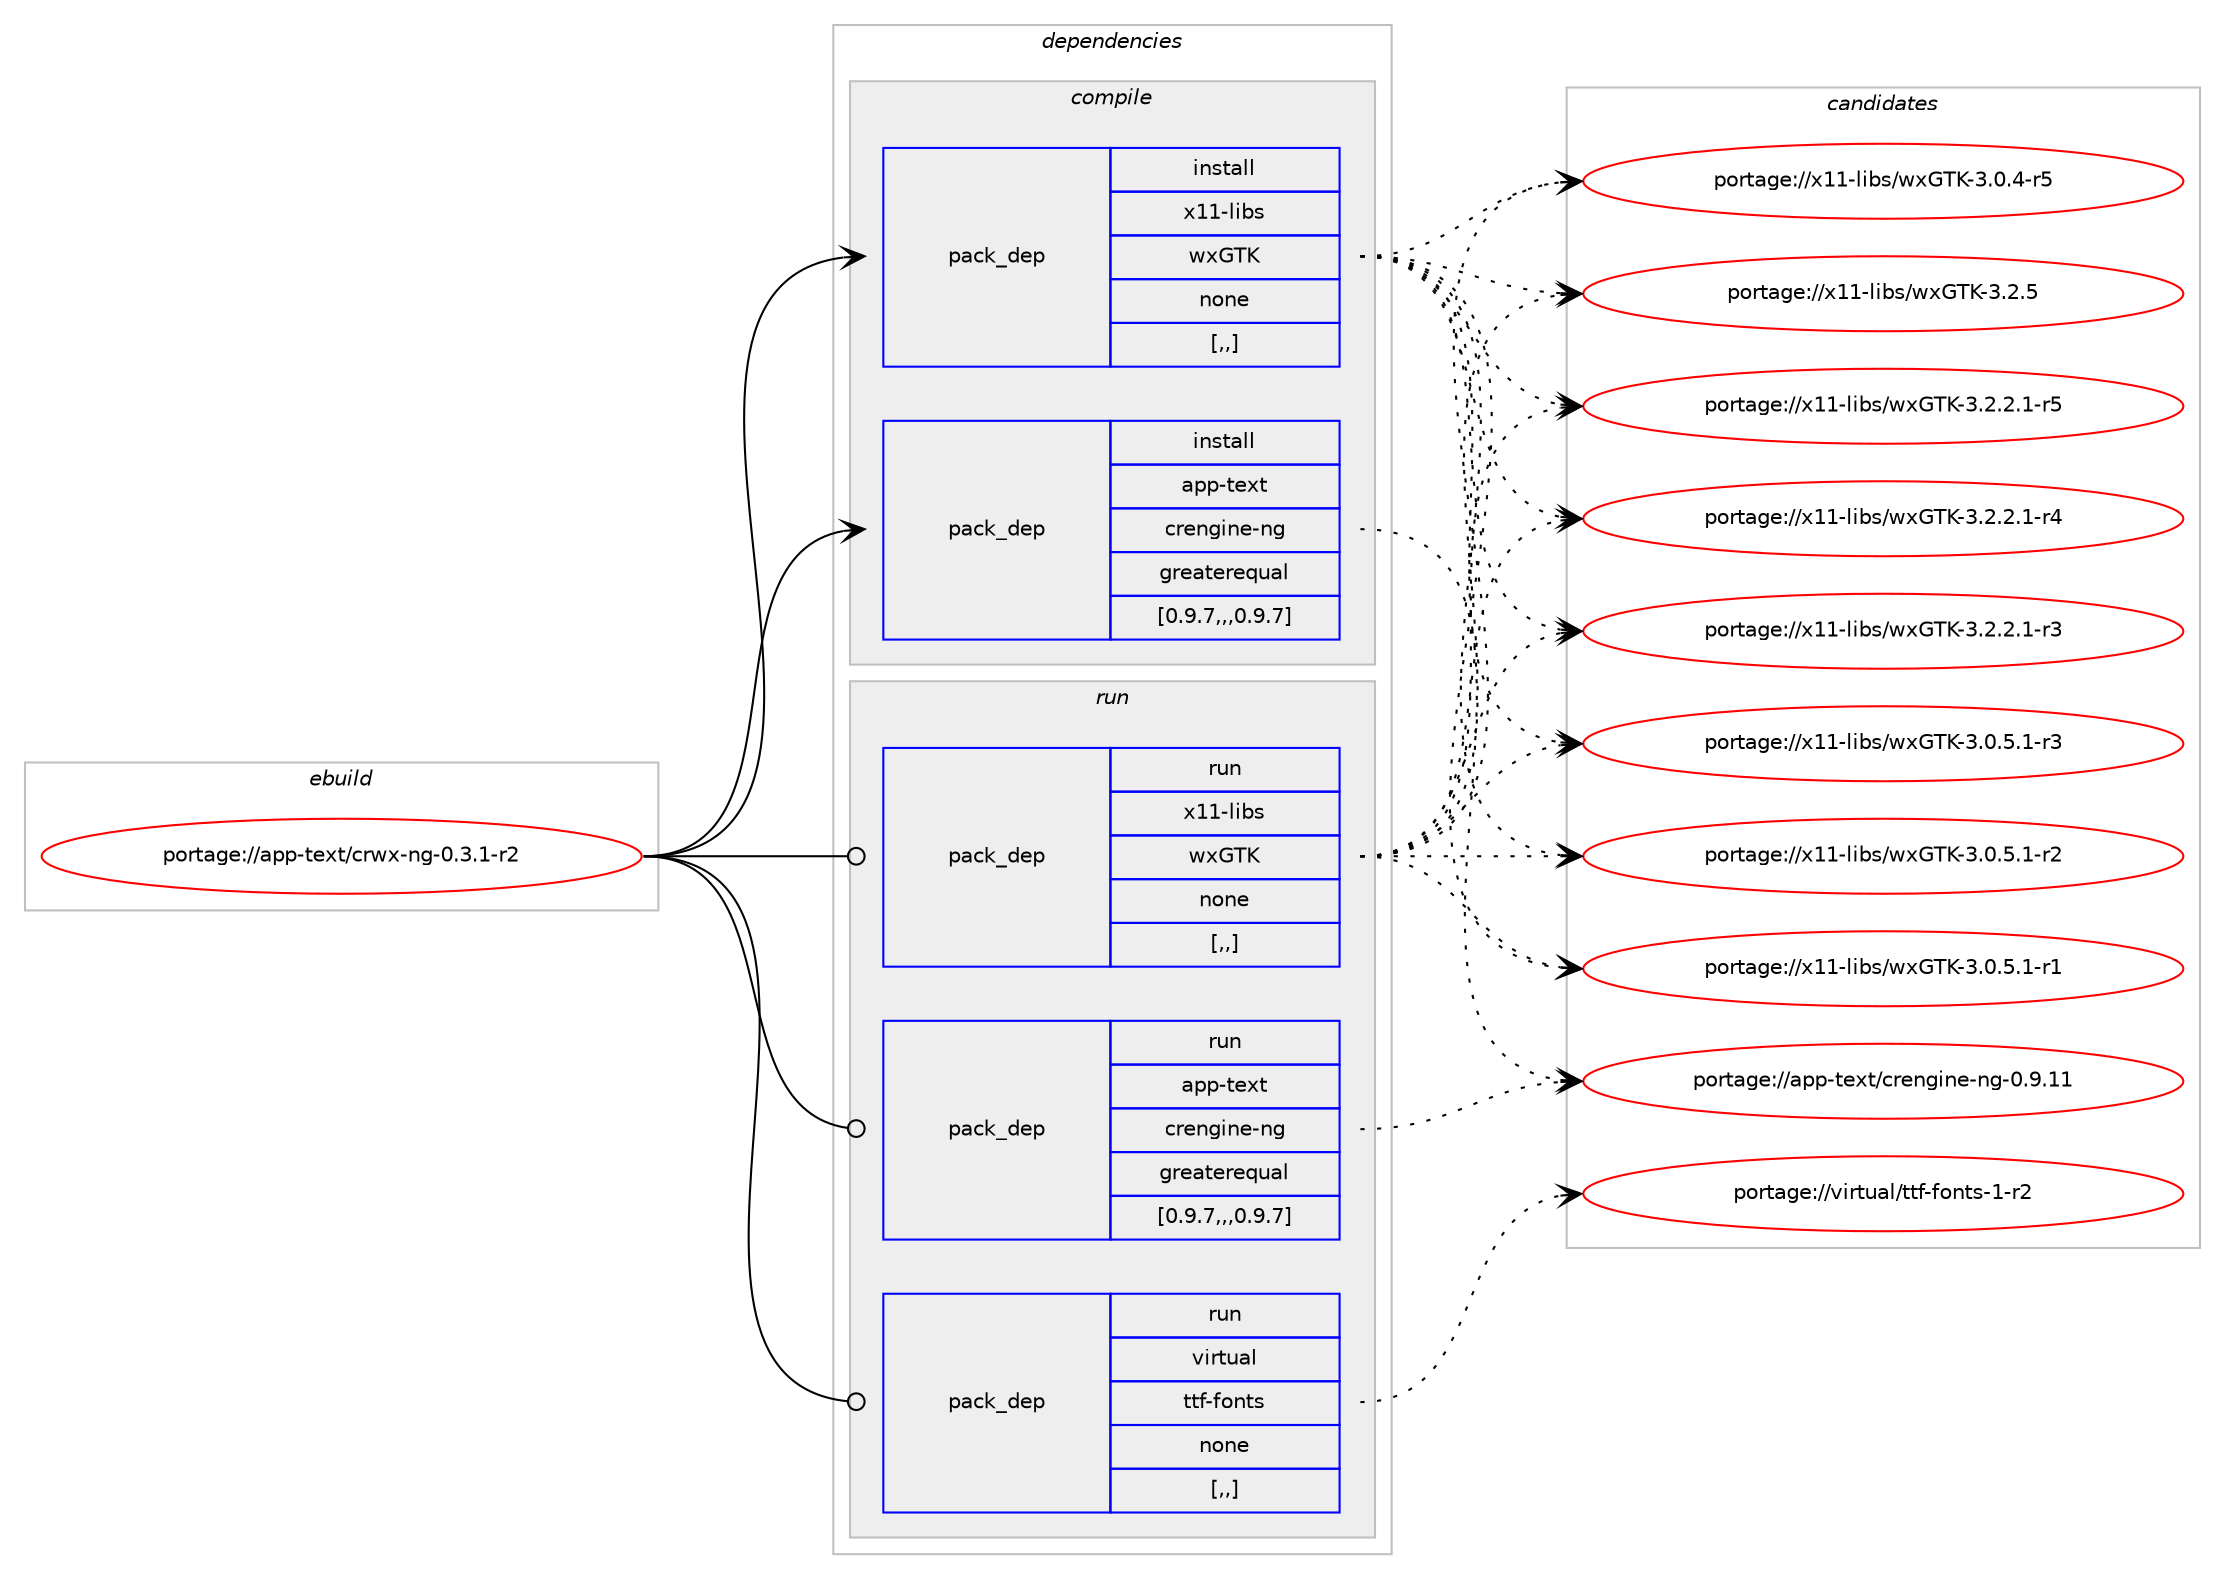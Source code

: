 digraph prolog {

# *************
# Graph options
# *************

newrank=true;
concentrate=true;
compound=true;
graph [rankdir=LR,fontname=Helvetica,fontsize=10,ranksep=1.5];#, ranksep=2.5, nodesep=0.2];
edge  [arrowhead=vee];
node  [fontname=Helvetica,fontsize=10];

# **********
# The ebuild
# **********

subgraph cluster_leftcol {
color=gray;
label=<<i>ebuild</i>>;
id [label="portage://app-text/crwx-ng-0.3.1-r2", color=red, width=4, href="../app-text/crwx-ng-0.3.1-r2.svg"];
}

# ****************
# The dependencies
# ****************

subgraph cluster_midcol {
color=gray;
label=<<i>dependencies</i>>;
subgraph cluster_compile {
fillcolor="#eeeeee";
style=filled;
label=<<i>compile</i>>;
subgraph pack398981 {
dependency547756 [label=<<TABLE BORDER="0" CELLBORDER="1" CELLSPACING="0" CELLPADDING="4" WIDTH="220"><TR><TD ROWSPAN="6" CELLPADDING="30">pack_dep</TD></TR><TR><TD WIDTH="110">install</TD></TR><TR><TD>app-text</TD></TR><TR><TD>crengine-ng</TD></TR><TR><TD>greaterequal</TD></TR><TR><TD>[0.9.7,,,0.9.7]</TD></TR></TABLE>>, shape=none, color=blue];
}
id:e -> dependency547756:w [weight=20,style="solid",arrowhead="vee"];
subgraph pack398982 {
dependency547757 [label=<<TABLE BORDER="0" CELLBORDER="1" CELLSPACING="0" CELLPADDING="4" WIDTH="220"><TR><TD ROWSPAN="6" CELLPADDING="30">pack_dep</TD></TR><TR><TD WIDTH="110">install</TD></TR><TR><TD>x11-libs</TD></TR><TR><TD>wxGTK</TD></TR><TR><TD>none</TD></TR><TR><TD>[,,]</TD></TR></TABLE>>, shape=none, color=blue];
}
id:e -> dependency547757:w [weight=20,style="solid",arrowhead="vee"];
}
subgraph cluster_compileandrun {
fillcolor="#eeeeee";
style=filled;
label=<<i>compile and run</i>>;
}
subgraph cluster_run {
fillcolor="#eeeeee";
style=filled;
label=<<i>run</i>>;
subgraph pack398983 {
dependency547758 [label=<<TABLE BORDER="0" CELLBORDER="1" CELLSPACING="0" CELLPADDING="4" WIDTH="220"><TR><TD ROWSPAN="6" CELLPADDING="30">pack_dep</TD></TR><TR><TD WIDTH="110">run</TD></TR><TR><TD>app-text</TD></TR><TR><TD>crengine-ng</TD></TR><TR><TD>greaterequal</TD></TR><TR><TD>[0.9.7,,,0.9.7]</TD></TR></TABLE>>, shape=none, color=blue];
}
id:e -> dependency547758:w [weight=20,style="solid",arrowhead="odot"];
subgraph pack398984 {
dependency547759 [label=<<TABLE BORDER="0" CELLBORDER="1" CELLSPACING="0" CELLPADDING="4" WIDTH="220"><TR><TD ROWSPAN="6" CELLPADDING="30">pack_dep</TD></TR><TR><TD WIDTH="110">run</TD></TR><TR><TD>virtual</TD></TR><TR><TD>ttf-fonts</TD></TR><TR><TD>none</TD></TR><TR><TD>[,,]</TD></TR></TABLE>>, shape=none, color=blue];
}
id:e -> dependency547759:w [weight=20,style="solid",arrowhead="odot"];
subgraph pack398985 {
dependency547760 [label=<<TABLE BORDER="0" CELLBORDER="1" CELLSPACING="0" CELLPADDING="4" WIDTH="220"><TR><TD ROWSPAN="6" CELLPADDING="30">pack_dep</TD></TR><TR><TD WIDTH="110">run</TD></TR><TR><TD>x11-libs</TD></TR><TR><TD>wxGTK</TD></TR><TR><TD>none</TD></TR><TR><TD>[,,]</TD></TR></TABLE>>, shape=none, color=blue];
}
id:e -> dependency547760:w [weight=20,style="solid",arrowhead="odot"];
}
}

# **************
# The candidates
# **************

subgraph cluster_choices {
rank=same;
color=gray;
label=<<i>candidates</i>>;

subgraph choice398981 {
color=black;
nodesep=1;
choice971121124511610112011647991141011101031051101014511010345484657464949 [label="portage://app-text/crengine-ng-0.9.11", color=red, width=4,href="../app-text/crengine-ng-0.9.11.svg"];
dependency547756:e -> choice971121124511610112011647991141011101031051101014511010345484657464949:w [style=dotted,weight="100"];
}
subgraph choice398982 {
color=black;
nodesep=1;
choice1204949451081059811547119120718475455146504653 [label="portage://x11-libs/wxGTK-3.2.5", color=red, width=4,href="../x11-libs/wxGTK-3.2.5.svg"];
choice120494945108105981154711912071847545514650465046494511453 [label="portage://x11-libs/wxGTK-3.2.2.1-r5", color=red, width=4,href="../x11-libs/wxGTK-3.2.2.1-r5.svg"];
choice120494945108105981154711912071847545514650465046494511452 [label="portage://x11-libs/wxGTK-3.2.2.1-r4", color=red, width=4,href="../x11-libs/wxGTK-3.2.2.1-r4.svg"];
choice120494945108105981154711912071847545514650465046494511451 [label="portage://x11-libs/wxGTK-3.2.2.1-r3", color=red, width=4,href="../x11-libs/wxGTK-3.2.2.1-r3.svg"];
choice120494945108105981154711912071847545514648465346494511451 [label="portage://x11-libs/wxGTK-3.0.5.1-r3", color=red, width=4,href="../x11-libs/wxGTK-3.0.5.1-r3.svg"];
choice120494945108105981154711912071847545514648465346494511450 [label="portage://x11-libs/wxGTK-3.0.5.1-r2", color=red, width=4,href="../x11-libs/wxGTK-3.0.5.1-r2.svg"];
choice120494945108105981154711912071847545514648465346494511449 [label="portage://x11-libs/wxGTK-3.0.5.1-r1", color=red, width=4,href="../x11-libs/wxGTK-3.0.5.1-r1.svg"];
choice12049494510810598115471191207184754551464846524511453 [label="portage://x11-libs/wxGTK-3.0.4-r5", color=red, width=4,href="../x11-libs/wxGTK-3.0.4-r5.svg"];
dependency547757:e -> choice1204949451081059811547119120718475455146504653:w [style=dotted,weight="100"];
dependency547757:e -> choice120494945108105981154711912071847545514650465046494511453:w [style=dotted,weight="100"];
dependency547757:e -> choice120494945108105981154711912071847545514650465046494511452:w [style=dotted,weight="100"];
dependency547757:e -> choice120494945108105981154711912071847545514650465046494511451:w [style=dotted,weight="100"];
dependency547757:e -> choice120494945108105981154711912071847545514648465346494511451:w [style=dotted,weight="100"];
dependency547757:e -> choice120494945108105981154711912071847545514648465346494511450:w [style=dotted,weight="100"];
dependency547757:e -> choice120494945108105981154711912071847545514648465346494511449:w [style=dotted,weight="100"];
dependency547757:e -> choice12049494510810598115471191207184754551464846524511453:w [style=dotted,weight="100"];
}
subgraph choice398983 {
color=black;
nodesep=1;
choice971121124511610112011647991141011101031051101014511010345484657464949 [label="portage://app-text/crengine-ng-0.9.11", color=red, width=4,href="../app-text/crengine-ng-0.9.11.svg"];
dependency547758:e -> choice971121124511610112011647991141011101031051101014511010345484657464949:w [style=dotted,weight="100"];
}
subgraph choice398984 {
color=black;
nodesep=1;
choice11810511411611797108471161161024510211111011611545494511450 [label="portage://virtual/ttf-fonts-1-r2", color=red, width=4,href="../virtual/ttf-fonts-1-r2.svg"];
dependency547759:e -> choice11810511411611797108471161161024510211111011611545494511450:w [style=dotted,weight="100"];
}
subgraph choice398985 {
color=black;
nodesep=1;
choice1204949451081059811547119120718475455146504653 [label="portage://x11-libs/wxGTK-3.2.5", color=red, width=4,href="../x11-libs/wxGTK-3.2.5.svg"];
choice120494945108105981154711912071847545514650465046494511453 [label="portage://x11-libs/wxGTK-3.2.2.1-r5", color=red, width=4,href="../x11-libs/wxGTK-3.2.2.1-r5.svg"];
choice120494945108105981154711912071847545514650465046494511452 [label="portage://x11-libs/wxGTK-3.2.2.1-r4", color=red, width=4,href="../x11-libs/wxGTK-3.2.2.1-r4.svg"];
choice120494945108105981154711912071847545514650465046494511451 [label="portage://x11-libs/wxGTK-3.2.2.1-r3", color=red, width=4,href="../x11-libs/wxGTK-3.2.2.1-r3.svg"];
choice120494945108105981154711912071847545514648465346494511451 [label="portage://x11-libs/wxGTK-3.0.5.1-r3", color=red, width=4,href="../x11-libs/wxGTK-3.0.5.1-r3.svg"];
choice120494945108105981154711912071847545514648465346494511450 [label="portage://x11-libs/wxGTK-3.0.5.1-r2", color=red, width=4,href="../x11-libs/wxGTK-3.0.5.1-r2.svg"];
choice120494945108105981154711912071847545514648465346494511449 [label="portage://x11-libs/wxGTK-3.0.5.1-r1", color=red, width=4,href="../x11-libs/wxGTK-3.0.5.1-r1.svg"];
choice12049494510810598115471191207184754551464846524511453 [label="portage://x11-libs/wxGTK-3.0.4-r5", color=red, width=4,href="../x11-libs/wxGTK-3.0.4-r5.svg"];
dependency547760:e -> choice1204949451081059811547119120718475455146504653:w [style=dotted,weight="100"];
dependency547760:e -> choice120494945108105981154711912071847545514650465046494511453:w [style=dotted,weight="100"];
dependency547760:e -> choice120494945108105981154711912071847545514650465046494511452:w [style=dotted,weight="100"];
dependency547760:e -> choice120494945108105981154711912071847545514650465046494511451:w [style=dotted,weight="100"];
dependency547760:e -> choice120494945108105981154711912071847545514648465346494511451:w [style=dotted,weight="100"];
dependency547760:e -> choice120494945108105981154711912071847545514648465346494511450:w [style=dotted,weight="100"];
dependency547760:e -> choice120494945108105981154711912071847545514648465346494511449:w [style=dotted,weight="100"];
dependency547760:e -> choice12049494510810598115471191207184754551464846524511453:w [style=dotted,weight="100"];
}
}

}
